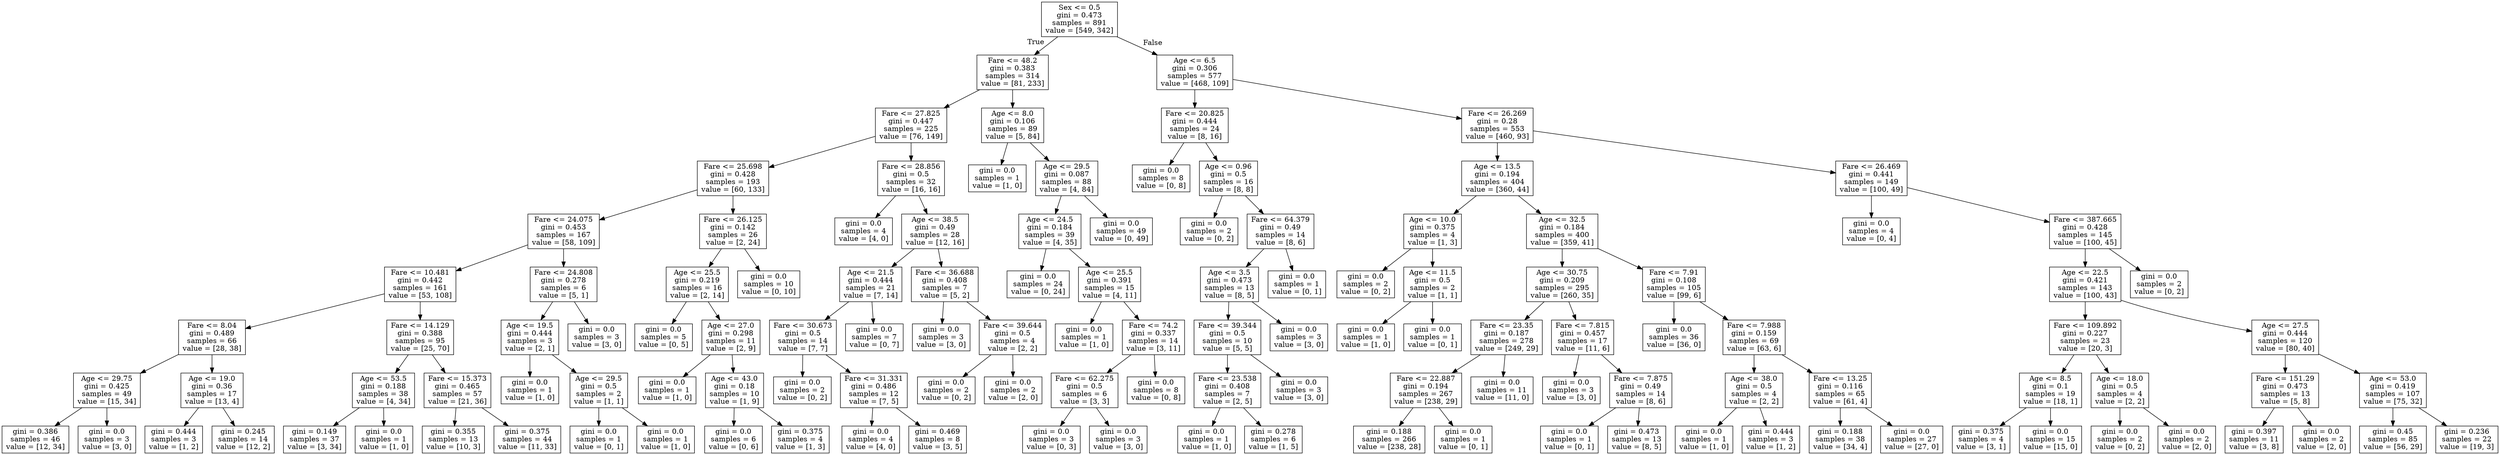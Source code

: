 digraph Tree {
node [shape=box] ;
0 [label="Sex <= 0.5\ngini = 0.473\nsamples = 891\nvalue = [549, 342]"] ;
1 [label="Fare <= 48.2\ngini = 0.383\nsamples = 314\nvalue = [81, 233]"] ;
0 -> 1 [labeldistance=2.5, labelangle=45, headlabel="True"] ;
2 [label="Fare <= 27.825\ngini = 0.447\nsamples = 225\nvalue = [76, 149]"] ;
1 -> 2 ;
3 [label="Fare <= 25.698\ngini = 0.428\nsamples = 193\nvalue = [60, 133]"] ;
2 -> 3 ;
4 [label="Fare <= 24.075\ngini = 0.453\nsamples = 167\nvalue = [58, 109]"] ;
3 -> 4 ;
5 [label="Fare <= 10.481\ngini = 0.442\nsamples = 161\nvalue = [53, 108]"] ;
4 -> 5 ;
6 [label="Fare <= 8.04\ngini = 0.489\nsamples = 66\nvalue = [28, 38]"] ;
5 -> 6 ;
7 [label="Age <= 29.75\ngini = 0.425\nsamples = 49\nvalue = [15, 34]"] ;
6 -> 7 ;
8 [label="gini = 0.386\nsamples = 46\nvalue = [12, 34]"] ;
7 -> 8 ;
9 [label="gini = 0.0\nsamples = 3\nvalue = [3, 0]"] ;
7 -> 9 ;
10 [label="Age <= 19.0\ngini = 0.36\nsamples = 17\nvalue = [13, 4]"] ;
6 -> 10 ;
11 [label="gini = 0.444\nsamples = 3\nvalue = [1, 2]"] ;
10 -> 11 ;
12 [label="gini = 0.245\nsamples = 14\nvalue = [12, 2]"] ;
10 -> 12 ;
13 [label="Fare <= 14.129\ngini = 0.388\nsamples = 95\nvalue = [25, 70]"] ;
5 -> 13 ;
14 [label="Age <= 53.5\ngini = 0.188\nsamples = 38\nvalue = [4, 34]"] ;
13 -> 14 ;
15 [label="gini = 0.149\nsamples = 37\nvalue = [3, 34]"] ;
14 -> 15 ;
16 [label="gini = 0.0\nsamples = 1\nvalue = [1, 0]"] ;
14 -> 16 ;
17 [label="Fare <= 15.373\ngini = 0.465\nsamples = 57\nvalue = [21, 36]"] ;
13 -> 17 ;
18 [label="gini = 0.355\nsamples = 13\nvalue = [10, 3]"] ;
17 -> 18 ;
19 [label="gini = 0.375\nsamples = 44\nvalue = [11, 33]"] ;
17 -> 19 ;
20 [label="Fare <= 24.808\ngini = 0.278\nsamples = 6\nvalue = [5, 1]"] ;
4 -> 20 ;
21 [label="Age <= 19.5\ngini = 0.444\nsamples = 3\nvalue = [2, 1]"] ;
20 -> 21 ;
22 [label="gini = 0.0\nsamples = 1\nvalue = [1, 0]"] ;
21 -> 22 ;
23 [label="Age <= 29.5\ngini = 0.5\nsamples = 2\nvalue = [1, 1]"] ;
21 -> 23 ;
24 [label="gini = 0.0\nsamples = 1\nvalue = [0, 1]"] ;
23 -> 24 ;
25 [label="gini = 0.0\nsamples = 1\nvalue = [1, 0]"] ;
23 -> 25 ;
26 [label="gini = 0.0\nsamples = 3\nvalue = [3, 0]"] ;
20 -> 26 ;
27 [label="Fare <= 26.125\ngini = 0.142\nsamples = 26\nvalue = [2, 24]"] ;
3 -> 27 ;
28 [label="Age <= 25.5\ngini = 0.219\nsamples = 16\nvalue = [2, 14]"] ;
27 -> 28 ;
29 [label="gini = 0.0\nsamples = 5\nvalue = [0, 5]"] ;
28 -> 29 ;
30 [label="Age <= 27.0\ngini = 0.298\nsamples = 11\nvalue = [2, 9]"] ;
28 -> 30 ;
31 [label="gini = 0.0\nsamples = 1\nvalue = [1, 0]"] ;
30 -> 31 ;
32 [label="Age <= 43.0\ngini = 0.18\nsamples = 10\nvalue = [1, 9]"] ;
30 -> 32 ;
33 [label="gini = 0.0\nsamples = 6\nvalue = [0, 6]"] ;
32 -> 33 ;
34 [label="gini = 0.375\nsamples = 4\nvalue = [1, 3]"] ;
32 -> 34 ;
35 [label="gini = 0.0\nsamples = 10\nvalue = [0, 10]"] ;
27 -> 35 ;
36 [label="Fare <= 28.856\ngini = 0.5\nsamples = 32\nvalue = [16, 16]"] ;
2 -> 36 ;
37 [label="gini = 0.0\nsamples = 4\nvalue = [4, 0]"] ;
36 -> 37 ;
38 [label="Age <= 38.5\ngini = 0.49\nsamples = 28\nvalue = [12, 16]"] ;
36 -> 38 ;
39 [label="Age <= 21.5\ngini = 0.444\nsamples = 21\nvalue = [7, 14]"] ;
38 -> 39 ;
40 [label="Fare <= 30.673\ngini = 0.5\nsamples = 14\nvalue = [7, 7]"] ;
39 -> 40 ;
41 [label="gini = 0.0\nsamples = 2\nvalue = [0, 2]"] ;
40 -> 41 ;
42 [label="Fare <= 31.331\ngini = 0.486\nsamples = 12\nvalue = [7, 5]"] ;
40 -> 42 ;
43 [label="gini = 0.0\nsamples = 4\nvalue = [4, 0]"] ;
42 -> 43 ;
44 [label="gini = 0.469\nsamples = 8\nvalue = [3, 5]"] ;
42 -> 44 ;
45 [label="gini = 0.0\nsamples = 7\nvalue = [0, 7]"] ;
39 -> 45 ;
46 [label="Fare <= 36.688\ngini = 0.408\nsamples = 7\nvalue = [5, 2]"] ;
38 -> 46 ;
47 [label="gini = 0.0\nsamples = 3\nvalue = [3, 0]"] ;
46 -> 47 ;
48 [label="Fare <= 39.644\ngini = 0.5\nsamples = 4\nvalue = [2, 2]"] ;
46 -> 48 ;
49 [label="gini = 0.0\nsamples = 2\nvalue = [0, 2]"] ;
48 -> 49 ;
50 [label="gini = 0.0\nsamples = 2\nvalue = [2, 0]"] ;
48 -> 50 ;
51 [label="Age <= 8.0\ngini = 0.106\nsamples = 89\nvalue = [5, 84]"] ;
1 -> 51 ;
52 [label="gini = 0.0\nsamples = 1\nvalue = [1, 0]"] ;
51 -> 52 ;
53 [label="Age <= 29.5\ngini = 0.087\nsamples = 88\nvalue = [4, 84]"] ;
51 -> 53 ;
54 [label="Age <= 24.5\ngini = 0.184\nsamples = 39\nvalue = [4, 35]"] ;
53 -> 54 ;
55 [label="gini = 0.0\nsamples = 24\nvalue = [0, 24]"] ;
54 -> 55 ;
56 [label="Age <= 25.5\ngini = 0.391\nsamples = 15\nvalue = [4, 11]"] ;
54 -> 56 ;
57 [label="gini = 0.0\nsamples = 1\nvalue = [1, 0]"] ;
56 -> 57 ;
58 [label="Fare <= 74.2\ngini = 0.337\nsamples = 14\nvalue = [3, 11]"] ;
56 -> 58 ;
59 [label="Fare <= 62.275\ngini = 0.5\nsamples = 6\nvalue = [3, 3]"] ;
58 -> 59 ;
60 [label="gini = 0.0\nsamples = 3\nvalue = [0, 3]"] ;
59 -> 60 ;
61 [label="gini = 0.0\nsamples = 3\nvalue = [3, 0]"] ;
59 -> 61 ;
62 [label="gini = 0.0\nsamples = 8\nvalue = [0, 8]"] ;
58 -> 62 ;
63 [label="gini = 0.0\nsamples = 49\nvalue = [0, 49]"] ;
53 -> 63 ;
64 [label="Age <= 6.5\ngini = 0.306\nsamples = 577\nvalue = [468, 109]"] ;
0 -> 64 [labeldistance=2.5, labelangle=-45, headlabel="False"] ;
65 [label="Fare <= 20.825\ngini = 0.444\nsamples = 24\nvalue = [8, 16]"] ;
64 -> 65 ;
66 [label="gini = 0.0\nsamples = 8\nvalue = [0, 8]"] ;
65 -> 66 ;
67 [label="Age <= 0.96\ngini = 0.5\nsamples = 16\nvalue = [8, 8]"] ;
65 -> 67 ;
68 [label="gini = 0.0\nsamples = 2\nvalue = [0, 2]"] ;
67 -> 68 ;
69 [label="Fare <= 64.379\ngini = 0.49\nsamples = 14\nvalue = [8, 6]"] ;
67 -> 69 ;
70 [label="Age <= 3.5\ngini = 0.473\nsamples = 13\nvalue = [8, 5]"] ;
69 -> 70 ;
71 [label="Fare <= 39.344\ngini = 0.5\nsamples = 10\nvalue = [5, 5]"] ;
70 -> 71 ;
72 [label="Fare <= 23.538\ngini = 0.408\nsamples = 7\nvalue = [2, 5]"] ;
71 -> 72 ;
73 [label="gini = 0.0\nsamples = 1\nvalue = [1, 0]"] ;
72 -> 73 ;
74 [label="gini = 0.278\nsamples = 6\nvalue = [1, 5]"] ;
72 -> 74 ;
75 [label="gini = 0.0\nsamples = 3\nvalue = [3, 0]"] ;
71 -> 75 ;
76 [label="gini = 0.0\nsamples = 3\nvalue = [3, 0]"] ;
70 -> 76 ;
77 [label="gini = 0.0\nsamples = 1\nvalue = [0, 1]"] ;
69 -> 77 ;
78 [label="Fare <= 26.269\ngini = 0.28\nsamples = 553\nvalue = [460, 93]"] ;
64 -> 78 ;
79 [label="Age <= 13.5\ngini = 0.194\nsamples = 404\nvalue = [360, 44]"] ;
78 -> 79 ;
80 [label="Age <= 10.0\ngini = 0.375\nsamples = 4\nvalue = [1, 3]"] ;
79 -> 80 ;
81 [label="gini = 0.0\nsamples = 2\nvalue = [0, 2]"] ;
80 -> 81 ;
82 [label="Age <= 11.5\ngini = 0.5\nsamples = 2\nvalue = [1, 1]"] ;
80 -> 82 ;
83 [label="gini = 0.0\nsamples = 1\nvalue = [1, 0]"] ;
82 -> 83 ;
84 [label="gini = 0.0\nsamples = 1\nvalue = [0, 1]"] ;
82 -> 84 ;
85 [label="Age <= 32.5\ngini = 0.184\nsamples = 400\nvalue = [359, 41]"] ;
79 -> 85 ;
86 [label="Age <= 30.75\ngini = 0.209\nsamples = 295\nvalue = [260, 35]"] ;
85 -> 86 ;
87 [label="Fare <= 23.35\ngini = 0.187\nsamples = 278\nvalue = [249, 29]"] ;
86 -> 87 ;
88 [label="Fare <= 22.887\ngini = 0.194\nsamples = 267\nvalue = [238, 29]"] ;
87 -> 88 ;
89 [label="gini = 0.188\nsamples = 266\nvalue = [238, 28]"] ;
88 -> 89 ;
90 [label="gini = 0.0\nsamples = 1\nvalue = [0, 1]"] ;
88 -> 90 ;
91 [label="gini = 0.0\nsamples = 11\nvalue = [11, 0]"] ;
87 -> 91 ;
92 [label="Fare <= 7.815\ngini = 0.457\nsamples = 17\nvalue = [11, 6]"] ;
86 -> 92 ;
93 [label="gini = 0.0\nsamples = 3\nvalue = [3, 0]"] ;
92 -> 93 ;
94 [label="Fare <= 7.875\ngini = 0.49\nsamples = 14\nvalue = [8, 6]"] ;
92 -> 94 ;
95 [label="gini = 0.0\nsamples = 1\nvalue = [0, 1]"] ;
94 -> 95 ;
96 [label="gini = 0.473\nsamples = 13\nvalue = [8, 5]"] ;
94 -> 96 ;
97 [label="Fare <= 7.91\ngini = 0.108\nsamples = 105\nvalue = [99, 6]"] ;
85 -> 97 ;
98 [label="gini = 0.0\nsamples = 36\nvalue = [36, 0]"] ;
97 -> 98 ;
99 [label="Fare <= 7.988\ngini = 0.159\nsamples = 69\nvalue = [63, 6]"] ;
97 -> 99 ;
100 [label="Age <= 38.0\ngini = 0.5\nsamples = 4\nvalue = [2, 2]"] ;
99 -> 100 ;
101 [label="gini = 0.0\nsamples = 1\nvalue = [1, 0]"] ;
100 -> 101 ;
102 [label="gini = 0.444\nsamples = 3\nvalue = [1, 2]"] ;
100 -> 102 ;
103 [label="Fare <= 13.25\ngini = 0.116\nsamples = 65\nvalue = [61, 4]"] ;
99 -> 103 ;
104 [label="gini = 0.188\nsamples = 38\nvalue = [34, 4]"] ;
103 -> 104 ;
105 [label="gini = 0.0\nsamples = 27\nvalue = [27, 0]"] ;
103 -> 105 ;
106 [label="Fare <= 26.469\ngini = 0.441\nsamples = 149\nvalue = [100, 49]"] ;
78 -> 106 ;
107 [label="gini = 0.0\nsamples = 4\nvalue = [0, 4]"] ;
106 -> 107 ;
108 [label="Fare <= 387.665\ngini = 0.428\nsamples = 145\nvalue = [100, 45]"] ;
106 -> 108 ;
109 [label="Age <= 22.5\ngini = 0.421\nsamples = 143\nvalue = [100, 43]"] ;
108 -> 109 ;
110 [label="Fare <= 109.892\ngini = 0.227\nsamples = 23\nvalue = [20, 3]"] ;
109 -> 110 ;
111 [label="Age <= 8.5\ngini = 0.1\nsamples = 19\nvalue = [18, 1]"] ;
110 -> 111 ;
112 [label="gini = 0.375\nsamples = 4\nvalue = [3, 1]"] ;
111 -> 112 ;
113 [label="gini = 0.0\nsamples = 15\nvalue = [15, 0]"] ;
111 -> 113 ;
114 [label="Age <= 18.0\ngini = 0.5\nsamples = 4\nvalue = [2, 2]"] ;
110 -> 114 ;
115 [label="gini = 0.0\nsamples = 2\nvalue = [0, 2]"] ;
114 -> 115 ;
116 [label="gini = 0.0\nsamples = 2\nvalue = [2, 0]"] ;
114 -> 116 ;
117 [label="Age <= 27.5\ngini = 0.444\nsamples = 120\nvalue = [80, 40]"] ;
109 -> 117 ;
118 [label="Fare <= 151.29\ngini = 0.473\nsamples = 13\nvalue = [5, 8]"] ;
117 -> 118 ;
119 [label="gini = 0.397\nsamples = 11\nvalue = [3, 8]"] ;
118 -> 119 ;
120 [label="gini = 0.0\nsamples = 2\nvalue = [2, 0]"] ;
118 -> 120 ;
121 [label="Age <= 53.0\ngini = 0.419\nsamples = 107\nvalue = [75, 32]"] ;
117 -> 121 ;
122 [label="gini = 0.45\nsamples = 85\nvalue = [56, 29]"] ;
121 -> 122 ;
123 [label="gini = 0.236\nsamples = 22\nvalue = [19, 3]"] ;
121 -> 123 ;
124 [label="gini = 0.0\nsamples = 2\nvalue = [0, 2]"] ;
108 -> 124 ;
}